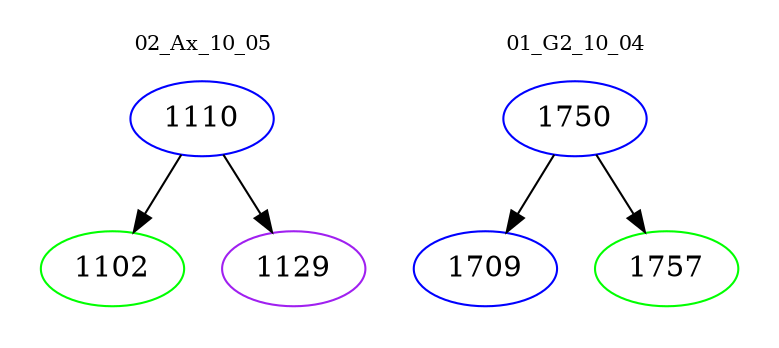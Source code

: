 digraph{
subgraph cluster_0 {
color = white
label = "02_Ax_10_05";
fontsize=10;
T0_1110 [label="1110", color="blue"]
T0_1110 -> T0_1102 [color="black"]
T0_1102 [label="1102", color="green"]
T0_1110 -> T0_1129 [color="black"]
T0_1129 [label="1129", color="purple"]
}
subgraph cluster_1 {
color = white
label = "01_G2_10_04";
fontsize=10;
T1_1750 [label="1750", color="blue"]
T1_1750 -> T1_1709 [color="black"]
T1_1709 [label="1709", color="blue"]
T1_1750 -> T1_1757 [color="black"]
T1_1757 [label="1757", color="green"]
}
}
